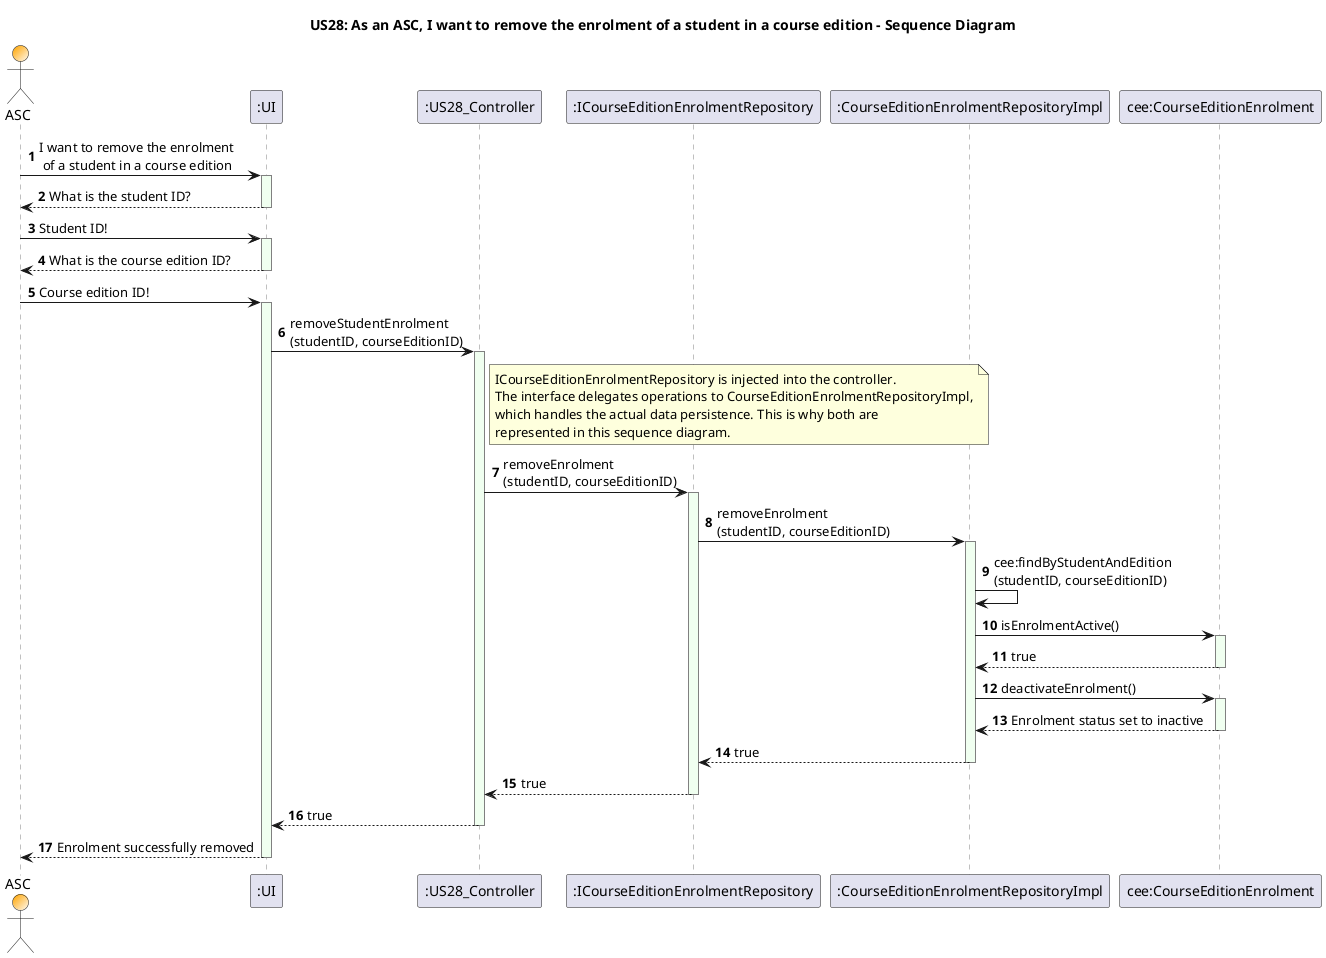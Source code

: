 @startuml
skinparam sequence {
    LifeLineBorderColor Grey
    LifeLineBackgroundColor HoneyDew
}

title US28: As an ASC, I want to remove the enrolment of a student in a course edition - Sequence Diagram

actor ASC #Orange/White
participant ":UI" as UI
participant ":US28_Controller" as Controller
participant ":ICourseEditionEnrolmentRepository" as IRepo
participant ":CourseEditionEnrolmentRepositoryImpl" as RepoImpl
participant "cee:CourseEditionEnrolment" as Enrolment
autonumber

ASC -> UI : I want to remove the enrolment\n of a student in a course edition
activate UI
UI --> ASC : What is the student ID?
deactivate UI
ASC -> UI : Student ID!
activate UI
UI --> ASC : What is the course edition ID?
deactivate UI
ASC -> UI : Course edition ID!
activate UI

UI -> Controller : removeStudentEnrolment\n(studentID, courseEditionID)
activate Controller

note right of Controller
ICourseEditionEnrolmentRepository is injected into the controller.
The interface delegates operations to CourseEditionEnrolmentRepositoryImpl,
which handles the actual data persistence. This is why both are
represented in this sequence diagram.
end note

Controller -> IRepo : removeEnrolment\n(studentID, courseEditionID)
activate IRepo

IRepo -> RepoImpl : removeEnrolment\n(studentID, courseEditionID)
activate RepoImpl

RepoImpl -> RepoImpl : cee:findByStudentAndEdition\n(studentID, courseEditionID)

RepoImpl -> Enrolment : isEnrolmentActive()
activate Enrolment
Enrolment --> RepoImpl : true
deactivate Enrolment

RepoImpl -> Enrolment : deactivateEnrolment()
activate Enrolment
Enrolment --> RepoImpl : Enrolment status set to inactive
deactivate Enrolment

RepoImpl --> IRepo : true
deactivate RepoImpl

IRepo --> Controller : true
deactivate IRepo

Controller --> UI : true
deactivate Controller
UI --> ASC : Enrolment successfully removed
deactivate UI

@enduml
